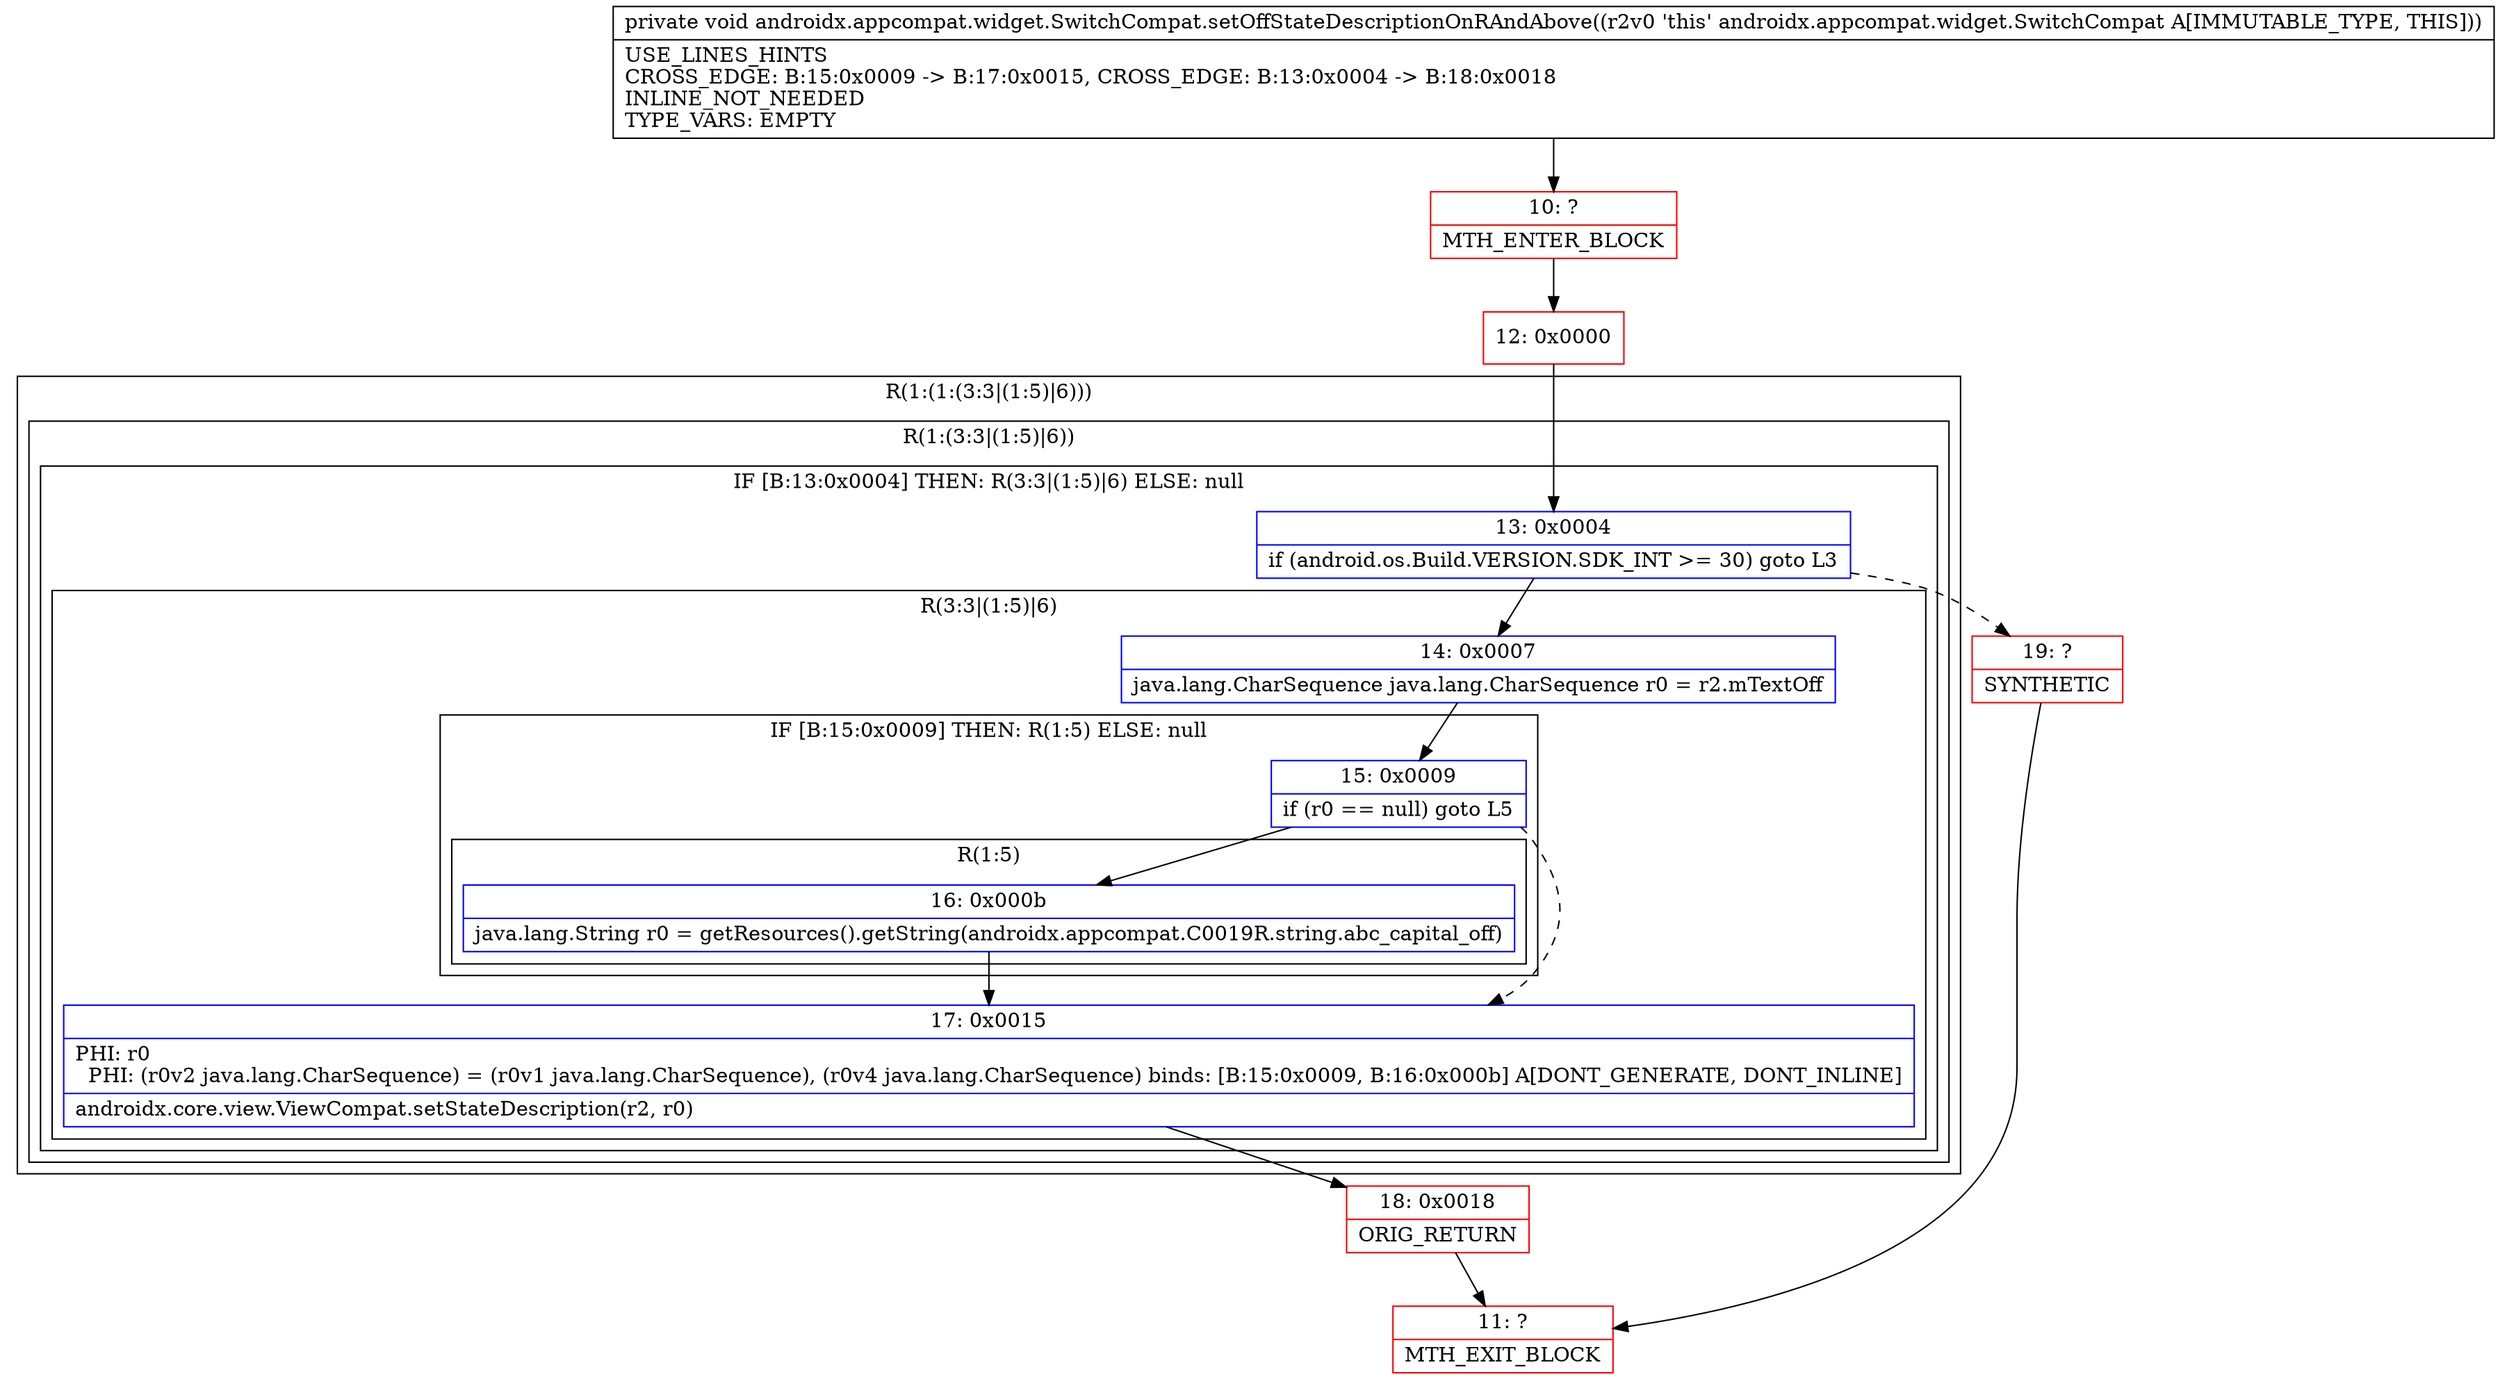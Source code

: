 digraph "CFG forandroidx.appcompat.widget.SwitchCompat.setOffStateDescriptionOnRAndAbove()V" {
subgraph cluster_Region_235446933 {
label = "R(1:(1:(3:3|(1:5)|6)))";
node [shape=record,color=blue];
subgraph cluster_Region_980051759 {
label = "R(1:(3:3|(1:5)|6))";
node [shape=record,color=blue];
subgraph cluster_IfRegion_1050016415 {
label = "IF [B:13:0x0004] THEN: R(3:3|(1:5)|6) ELSE: null";
node [shape=record,color=blue];
Node_13 [shape=record,label="{13\:\ 0x0004|if (android.os.Build.VERSION.SDK_INT \>= 30) goto L3\l}"];
subgraph cluster_Region_1437651064 {
label = "R(3:3|(1:5)|6)";
node [shape=record,color=blue];
Node_14 [shape=record,label="{14\:\ 0x0007|java.lang.CharSequence java.lang.CharSequence r0 = r2.mTextOff\l}"];
subgraph cluster_IfRegion_909880499 {
label = "IF [B:15:0x0009] THEN: R(1:5) ELSE: null";
node [shape=record,color=blue];
Node_15 [shape=record,label="{15\:\ 0x0009|if (r0 == null) goto L5\l}"];
subgraph cluster_Region_610269923 {
label = "R(1:5)";
node [shape=record,color=blue];
Node_16 [shape=record,label="{16\:\ 0x000b|java.lang.String r0 = getResources().getString(androidx.appcompat.C0019R.string.abc_capital_off)\l}"];
}
}
Node_17 [shape=record,label="{17\:\ 0x0015|PHI: r0 \l  PHI: (r0v2 java.lang.CharSequence) = (r0v1 java.lang.CharSequence), (r0v4 java.lang.CharSequence) binds: [B:15:0x0009, B:16:0x000b] A[DONT_GENERATE, DONT_INLINE]\l|androidx.core.view.ViewCompat.setStateDescription(r2, r0)\l}"];
}
}
}
}
Node_10 [shape=record,color=red,label="{10\:\ ?|MTH_ENTER_BLOCK\l}"];
Node_12 [shape=record,color=red,label="{12\:\ 0x0000}"];
Node_18 [shape=record,color=red,label="{18\:\ 0x0018|ORIG_RETURN\l}"];
Node_11 [shape=record,color=red,label="{11\:\ ?|MTH_EXIT_BLOCK\l}"];
Node_19 [shape=record,color=red,label="{19\:\ ?|SYNTHETIC\l}"];
MethodNode[shape=record,label="{private void androidx.appcompat.widget.SwitchCompat.setOffStateDescriptionOnRAndAbove((r2v0 'this' androidx.appcompat.widget.SwitchCompat A[IMMUTABLE_TYPE, THIS]))  | USE_LINES_HINTS\lCROSS_EDGE: B:15:0x0009 \-\> B:17:0x0015, CROSS_EDGE: B:13:0x0004 \-\> B:18:0x0018\lINLINE_NOT_NEEDED\lTYPE_VARS: EMPTY\l}"];
MethodNode -> Node_10;Node_13 -> Node_14;
Node_13 -> Node_19[style=dashed];
Node_14 -> Node_15;
Node_15 -> Node_16;
Node_15 -> Node_17[style=dashed];
Node_16 -> Node_17;
Node_17 -> Node_18;
Node_10 -> Node_12;
Node_12 -> Node_13;
Node_18 -> Node_11;
Node_19 -> Node_11;
}

